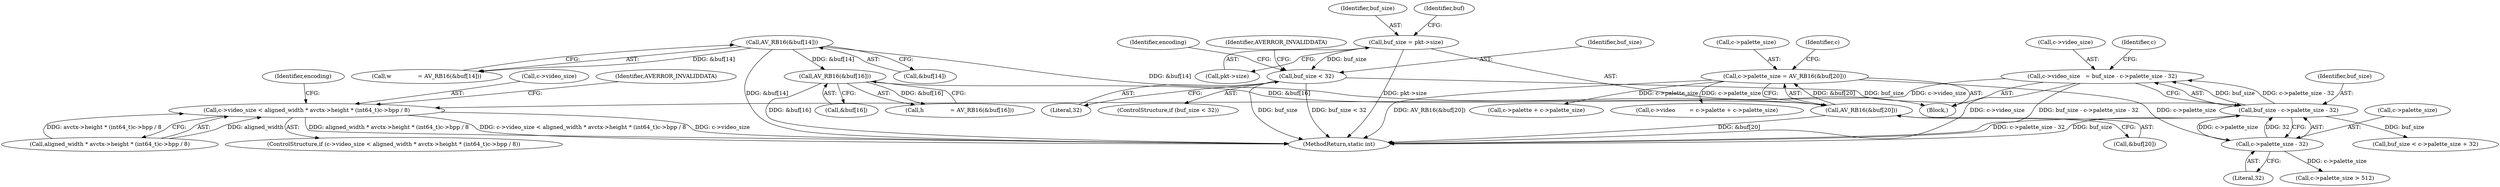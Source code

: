 digraph "0_FFmpeg_1e42736b95065c69a7481d0cf55247024f54b660@integer" {
"1000202" [label="(Call,c->video_size   = buf_size - c->palette_size - 32)"];
"1000206" [label="(Call,buf_size - c->palette_size - 32)"];
"1000133" [label="(Call,buf_size < 32)"];
"1000121" [label="(Call,buf_size = pkt->size)"];
"1000208" [label="(Call,c->palette_size - 32)"];
"1000175" [label="(Call,c->palette_size = AV_RB16(&buf[20]))"];
"1000179" [label="(Call,AV_RB16(&buf[20]))"];
"1000163" [label="(Call,AV_RB16(&buf[16]))"];
"1000156" [label="(Call,AV_RB16(&buf[14]))"];
"1000310" [label="(Call,c->video_size < aligned_width * avctx->height * (int64_t)c->bpp / 8)"];
"1000175" [label="(Call,c->palette_size = AV_RB16(&buf[20]))"];
"1000157" [label="(Call,&buf[14])"];
"1000154" [label="(Call,w               = AV_RB16(&buf[14]))"];
"1000195" [label="(Call,c->palette + c->palette_size)"];
"1000180" [label="(Call,&buf[20])"];
"1000105" [label="(Block,)"];
"1000314" [label="(Call,aligned_width * avctx->height * (int64_t)c->bpp / 8)"];
"1000156" [label="(Call,AV_RB16(&buf[14]))"];
"1000123" [label="(Call,pkt->size)"];
"1000163" [label="(Call,AV_RB16(&buf[16]))"];
"1000186" [label="(Identifier,c)"];
"1000203" [label="(Call,c->video_size)"];
"1000161" [label="(Call,h               = AV_RB16(&buf[16]))"];
"1000332" [label="(Identifier,encoding)"];
"1000135" [label="(Literal,32)"];
"1000176" [label="(Call,c->palette_size)"];
"1000508" [label="(MethodReturn,static int)"];
"1000206" [label="(Call,buf_size - c->palette_size - 32)"];
"1000216" [label="(Identifier,c)"];
"1000164" [label="(Call,&buf[16])"];
"1000311" [label="(Call,c->video_size)"];
"1000209" [label="(Call,c->palette_size)"];
"1000310" [label="(Call,c->video_size < aligned_width * avctx->height * (int64_t)c->bpp / 8)"];
"1000222" [label="(Call,buf_size < c->palette_size + 32)"];
"1000133" [label="(Call,buf_size < 32)"];
"1000309" [label="(ControlStructure,if (c->video_size < aligned_width * avctx->height * (int64_t)c->bpp / 8))"];
"1000202" [label="(Call,c->video_size   = buf_size - c->palette_size - 32)"];
"1000134" [label="(Identifier,buf_size)"];
"1000122" [label="(Identifier,buf_size)"];
"1000128" [label="(Identifier,buf)"];
"1000207" [label="(Identifier,buf_size)"];
"1000132" [label="(ControlStructure,if (buf_size < 32))"];
"1000139" [label="(Identifier,encoding)"];
"1000212" [label="(Literal,32)"];
"1000214" [label="(Call,c->palette_size > 512)"];
"1000137" [label="(Identifier,AVERROR_INVALIDDATA)"];
"1000328" [label="(Identifier,AVERROR_INVALIDDATA)"];
"1000191" [label="(Call,c->video        = c->palette + c->palette_size)"];
"1000208" [label="(Call,c->palette_size - 32)"];
"1000121" [label="(Call,buf_size = pkt->size)"];
"1000179" [label="(Call,AV_RB16(&buf[20]))"];
"1000202" -> "1000105"  [label="AST: "];
"1000202" -> "1000206"  [label="CFG: "];
"1000203" -> "1000202"  [label="AST: "];
"1000206" -> "1000202"  [label="AST: "];
"1000216" -> "1000202"  [label="CFG: "];
"1000202" -> "1000508"  [label="DDG: buf_size - c->palette_size - 32"];
"1000202" -> "1000508"  [label="DDG: c->video_size"];
"1000206" -> "1000202"  [label="DDG: buf_size"];
"1000206" -> "1000202"  [label="DDG: c->palette_size - 32"];
"1000202" -> "1000310"  [label="DDG: c->video_size"];
"1000206" -> "1000208"  [label="CFG: "];
"1000207" -> "1000206"  [label="AST: "];
"1000208" -> "1000206"  [label="AST: "];
"1000206" -> "1000508"  [label="DDG: c->palette_size - 32"];
"1000206" -> "1000508"  [label="DDG: buf_size"];
"1000133" -> "1000206"  [label="DDG: buf_size"];
"1000208" -> "1000206"  [label="DDG: c->palette_size"];
"1000208" -> "1000206"  [label="DDG: 32"];
"1000206" -> "1000222"  [label="DDG: buf_size"];
"1000133" -> "1000132"  [label="AST: "];
"1000133" -> "1000135"  [label="CFG: "];
"1000134" -> "1000133"  [label="AST: "];
"1000135" -> "1000133"  [label="AST: "];
"1000137" -> "1000133"  [label="CFG: "];
"1000139" -> "1000133"  [label="CFG: "];
"1000133" -> "1000508"  [label="DDG: buf_size"];
"1000133" -> "1000508"  [label="DDG: buf_size < 32"];
"1000121" -> "1000133"  [label="DDG: buf_size"];
"1000121" -> "1000105"  [label="AST: "];
"1000121" -> "1000123"  [label="CFG: "];
"1000122" -> "1000121"  [label="AST: "];
"1000123" -> "1000121"  [label="AST: "];
"1000128" -> "1000121"  [label="CFG: "];
"1000121" -> "1000508"  [label="DDG: pkt->size"];
"1000208" -> "1000212"  [label="CFG: "];
"1000209" -> "1000208"  [label="AST: "];
"1000212" -> "1000208"  [label="AST: "];
"1000175" -> "1000208"  [label="DDG: c->palette_size"];
"1000208" -> "1000214"  [label="DDG: c->palette_size"];
"1000175" -> "1000105"  [label="AST: "];
"1000175" -> "1000179"  [label="CFG: "];
"1000176" -> "1000175"  [label="AST: "];
"1000179" -> "1000175"  [label="AST: "];
"1000186" -> "1000175"  [label="CFG: "];
"1000175" -> "1000508"  [label="DDG: AV_RB16(&buf[20])"];
"1000179" -> "1000175"  [label="DDG: &buf[20]"];
"1000175" -> "1000191"  [label="DDG: c->palette_size"];
"1000175" -> "1000195"  [label="DDG: c->palette_size"];
"1000179" -> "1000180"  [label="CFG: "];
"1000180" -> "1000179"  [label="AST: "];
"1000179" -> "1000508"  [label="DDG: &buf[20]"];
"1000163" -> "1000179"  [label="DDG: &buf[16]"];
"1000156" -> "1000179"  [label="DDG: &buf[14]"];
"1000163" -> "1000161"  [label="AST: "];
"1000163" -> "1000164"  [label="CFG: "];
"1000164" -> "1000163"  [label="AST: "];
"1000161" -> "1000163"  [label="CFG: "];
"1000163" -> "1000508"  [label="DDG: &buf[16]"];
"1000163" -> "1000161"  [label="DDG: &buf[16]"];
"1000156" -> "1000163"  [label="DDG: &buf[14]"];
"1000156" -> "1000154"  [label="AST: "];
"1000156" -> "1000157"  [label="CFG: "];
"1000157" -> "1000156"  [label="AST: "];
"1000154" -> "1000156"  [label="CFG: "];
"1000156" -> "1000508"  [label="DDG: &buf[14]"];
"1000156" -> "1000154"  [label="DDG: &buf[14]"];
"1000310" -> "1000309"  [label="AST: "];
"1000310" -> "1000314"  [label="CFG: "];
"1000311" -> "1000310"  [label="AST: "];
"1000314" -> "1000310"  [label="AST: "];
"1000328" -> "1000310"  [label="CFG: "];
"1000332" -> "1000310"  [label="CFG: "];
"1000310" -> "1000508"  [label="DDG: c->video_size < aligned_width * avctx->height * (int64_t)c->bpp / 8"];
"1000310" -> "1000508"  [label="DDG: c->video_size"];
"1000310" -> "1000508"  [label="DDG: aligned_width * avctx->height * (int64_t)c->bpp / 8"];
"1000314" -> "1000310"  [label="DDG: aligned_width"];
"1000314" -> "1000310"  [label="DDG: avctx->height * (int64_t)c->bpp / 8"];
}
